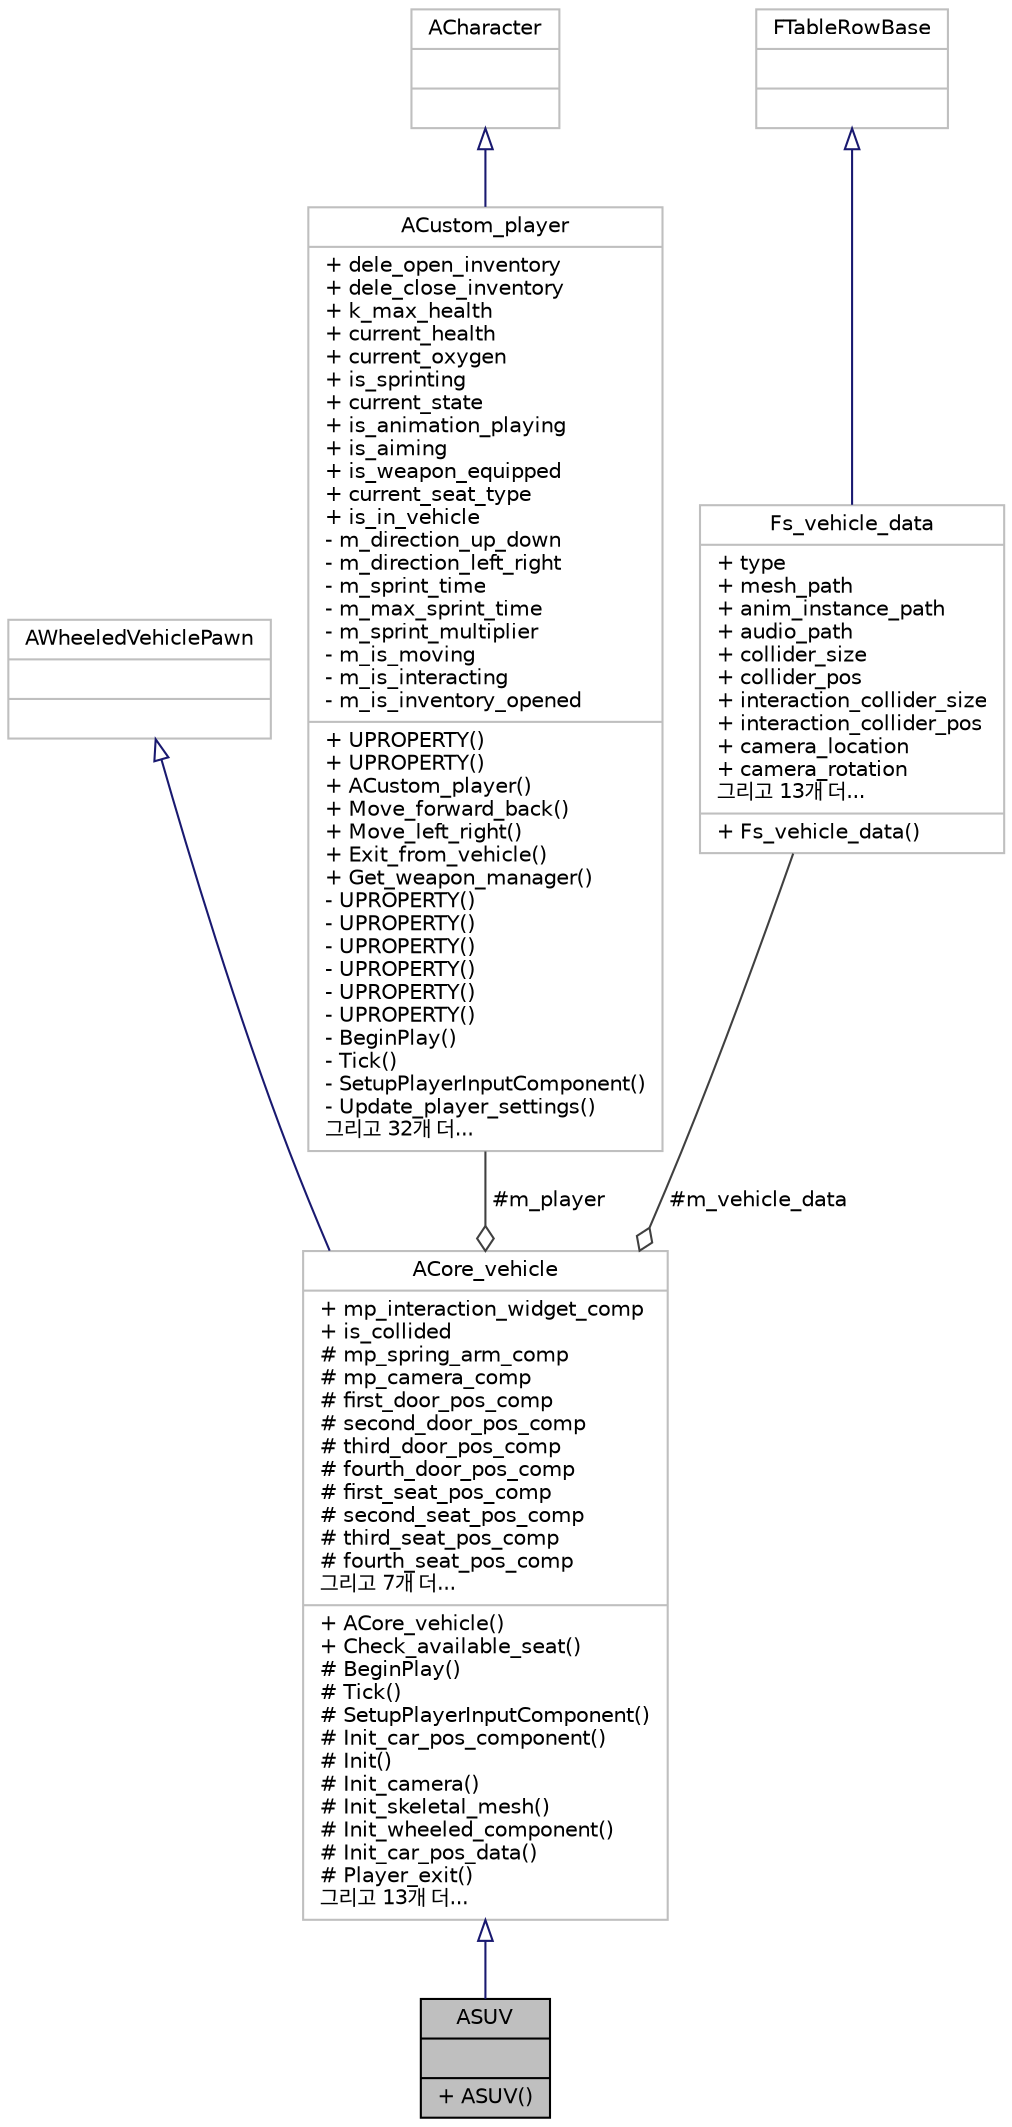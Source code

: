 digraph "ASUV"
{
 // LATEX_PDF_SIZE
  edge [fontname="Helvetica",fontsize="10",labelfontname="Helvetica",labelfontsize="10"];
  node [fontname="Helvetica",fontsize="10",shape=record];
  Node1 [label="{ASUV\n||+ ASUV()\l}",height=0.2,width=0.4,color="black", fillcolor="grey75", style="filled", fontcolor="black",tooltip=" "];
  Node2 -> Node1 [dir="back",color="midnightblue",fontsize="10",style="solid",arrowtail="onormal"];
  Node2 [label="{ACore_vehicle\n|+ mp_interaction_widget_comp\l+ is_collided\l# mp_spring_arm_comp\l# mp_camera_comp\l# first_door_pos_comp\l# second_door_pos_comp\l# third_door_pos_comp\l# fourth_door_pos_comp\l# first_seat_pos_comp\l# second_seat_pos_comp\l# third_seat_pos_comp\l# fourth_seat_pos_comp\l그리고 7개 더...\l|+ ACore_vehicle()\l+ Check_available_seat()\l# BeginPlay()\l# Tick()\l# SetupPlayerInputComponent()\l# Init_car_pos_component()\l# Init()\l# Init_camera()\l# Init_skeletal_mesh()\l# Init_wheeled_component()\l# Init_car_pos_data()\l# Player_exit()\l그리고 13개 더...\l}",height=0.2,width=0.4,color="grey75", fillcolor="white", style="filled",URL="$class_a_core__vehicle.html",tooltip=" "];
  Node3 -> Node2 [dir="back",color="midnightblue",fontsize="10",style="solid",arrowtail="onormal"];
  Node3 [label="{AWheeledVehiclePawn\n||}",height=0.2,width=0.4,color="grey75", fillcolor="white", style="filled",tooltip=" "];
  Node4 -> Node2 [color="grey25",fontsize="10",style="solid",label=" #m_player" ,arrowhead="odiamond"];
  Node4 [label="{ACustom_player\n|+ dele_open_inventory\l+ dele_close_inventory\l+ k_max_health\l+ current_health\l+ current_oxygen\l+ is_sprinting\l+ current_state\l+ is_animation_playing\l+ is_aiming\l+ is_weapon_equipped\l+ current_seat_type\l+ is_in_vehicle\l- m_direction_up_down\l- m_direction_left_right\l- m_sprint_time\l- m_max_sprint_time\l- m_sprint_multiplier\l- m_is_moving\l- m_is_interacting\l- m_is_inventory_opened\l|+ UPROPERTY()\l+ UPROPERTY()\l+ ACustom_player()\l+ Move_forward_back()\l+ Move_left_right()\l+ Exit_from_vehicle()\l+ Get_weapon_manager()\l- UPROPERTY()\l- UPROPERTY()\l- UPROPERTY()\l- UPROPERTY()\l- UPROPERTY()\l- UPROPERTY()\l- BeginPlay()\l- Tick()\l- SetupPlayerInputComponent()\l- Update_player_settings()\l그리고 32개 더...\l}",height=0.2,width=0.4,color="grey75", fillcolor="white", style="filled",URL="$class_a_custom__player.html",tooltip=" "];
  Node5 -> Node4 [dir="back",color="midnightblue",fontsize="10",style="solid",arrowtail="onormal"];
  Node5 [label="{ACharacter\n||}",height=0.2,width=0.4,color="grey75", fillcolor="white", style="filled",tooltip=" "];
  Node6 -> Node2 [color="grey25",fontsize="10",style="solid",label=" #m_vehicle_data" ,arrowhead="odiamond"];
  Node6 [label="{Fs_vehicle_data\n|+ type\l+ mesh_path\l+ anim_instance_path\l+ audio_path\l+ collider_size\l+ collider_pos\l+ interaction_collider_size\l+ interaction_collider_pos\l+ camera_location\l+ camera_rotation\l그리고 13개 더...\l|+ Fs_vehicle_data()\l}",height=0.2,width=0.4,color="grey75", fillcolor="white", style="filled",URL="$struct_fs__vehicle__data.html",tooltip=" "];
  Node7 -> Node6 [dir="back",color="midnightblue",fontsize="10",style="solid",arrowtail="onormal"];
  Node7 [label="{FTableRowBase\n||}",height=0.2,width=0.4,color="grey75", fillcolor="white", style="filled",tooltip=" "];
}
